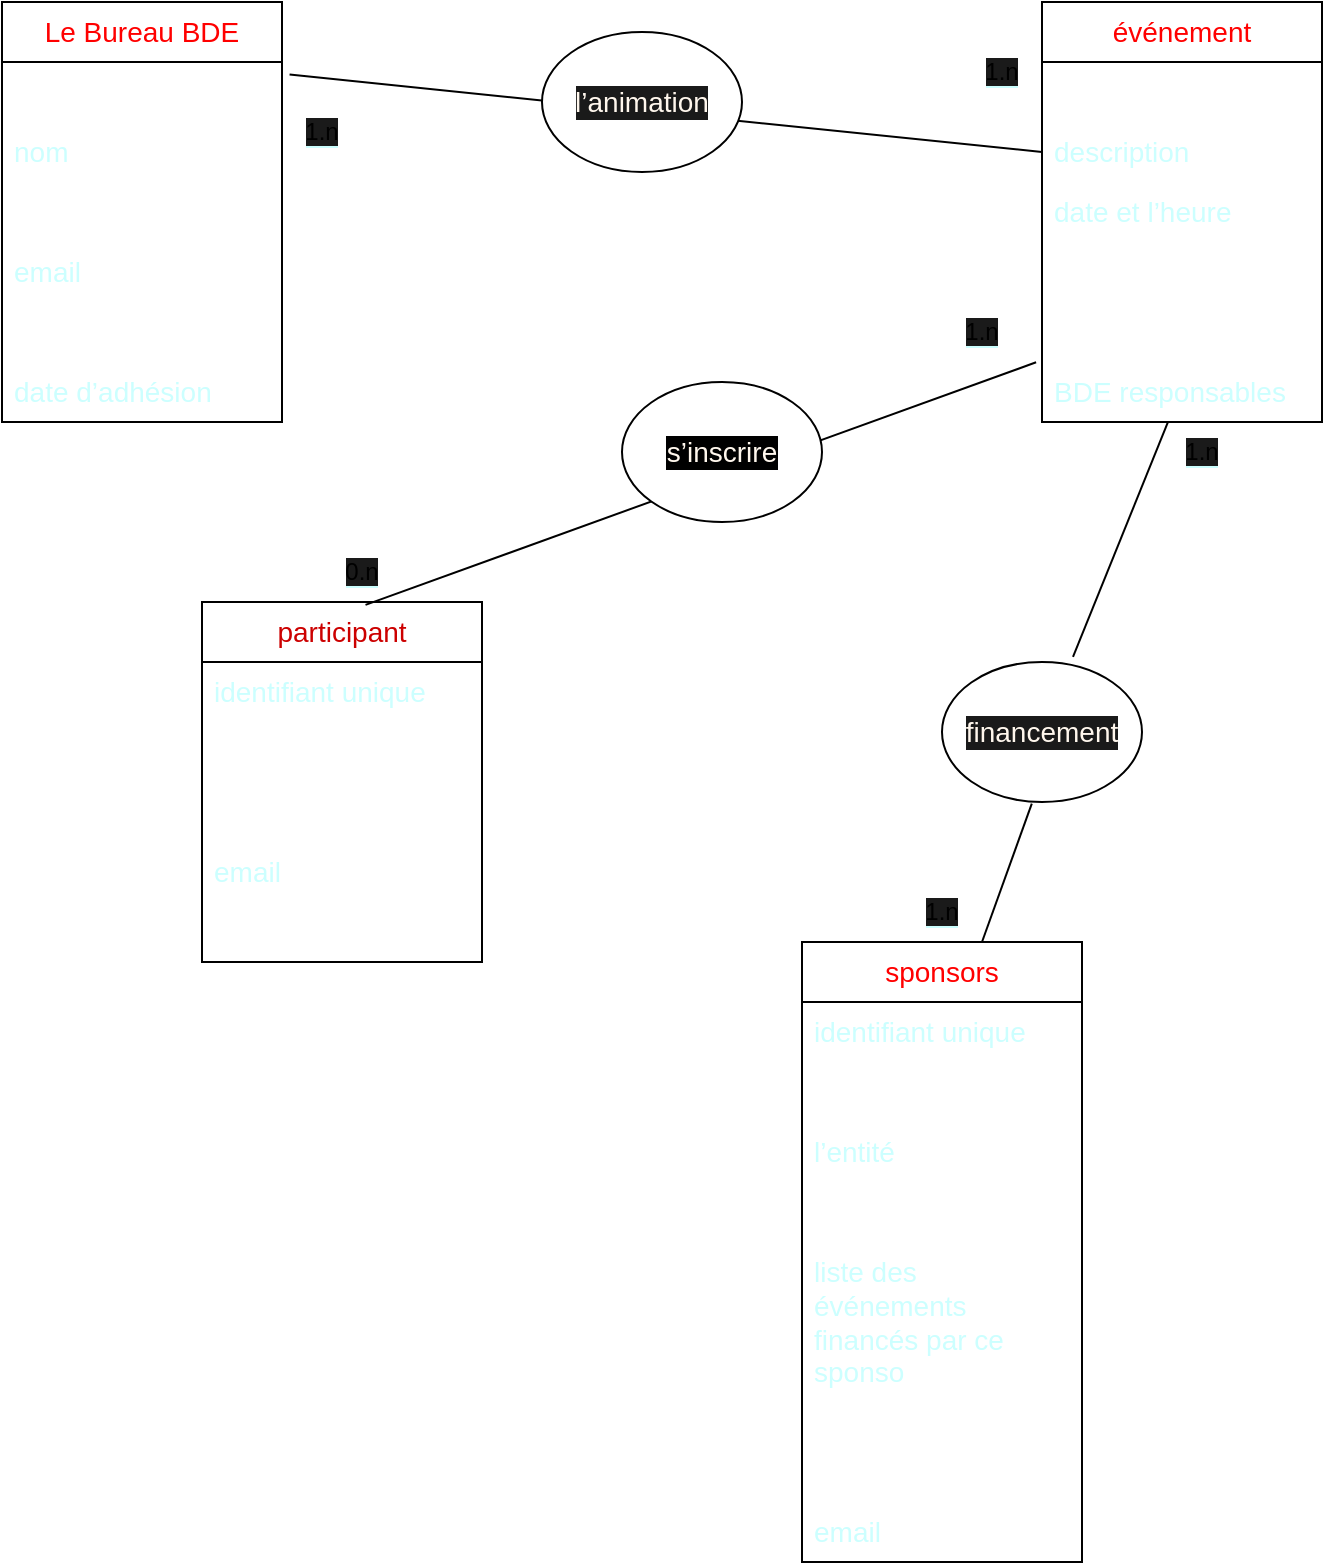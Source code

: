<mxfile>
    <diagram id="pjIwxmxxNrHiYJVAMZtM" name="Page-1">
        <mxGraphModel dx="1113" dy="626" grid="1" gridSize="10" guides="1" tooltips="1" connect="1" arrows="1" fold="1" page="1" pageScale="1" pageWidth="850" pageHeight="1100" math="0" shadow="0">
            <root>
                <mxCell id="0"/>
                <mxCell id="1" parent="0"/>
                <mxCell id="21" value="&lt;span style=&quot;color: rgb(255, 0, 0); font-family: Arial, sans-serif; font-size: 14px;&quot;&gt;Le Bureau BDE&lt;/span&gt;" style="swimlane;fontStyle=0;childLayout=stackLayout;horizontal=1;startSize=30;horizontalStack=0;resizeParent=1;resizeParentMax=0;resizeLast=0;collapsible=1;marginBottom=0;whiteSpace=wrap;html=1;" parent="1" vertex="1">
                    <mxGeometry x="30" y="20" width="140" height="210" as="geometry"/>
                </mxCell>
                <mxCell id="22" value="&lt;span id=&quot;docs-internal-guid-8b6519b7-7fff-e64b-d1bb-18bec5ec18b0&quot;&gt;&lt;span style=&quot;font-size: 10.5pt; font-family: Arial, sans-serif; background-color: transparent; font-variant-numeric: normal; font-variant-east-asian: normal; font-variant-alternates: normal; font-variant-position: normal; vertical-align: baseline;&quot;&gt;&lt;font color=&quot;#ffffff&quot;&gt;identifiant unique&lt;/font&gt;&lt;/span&gt;&lt;/span&gt;" style="text;strokeColor=none;fillColor=none;align=left;verticalAlign=middle;spacingLeft=4;spacingRight=4;overflow=hidden;points=[[0,0.5],[1,0.5]];portConstraint=eastwest;rotatable=0;whiteSpace=wrap;html=1;" parent="21" vertex="1">
                    <mxGeometry y="30" width="140" height="30" as="geometry"/>
                </mxCell>
                <mxCell id="23" value="&lt;span id=&quot;docs-internal-guid-59bb639d-7fff-08ca-f081-ec9cf9c233c6&quot;&gt;&lt;span style=&quot;font-size: 10.5pt; font-family: Arial, sans-serif; background-color: transparent; font-variant-numeric: normal; font-variant-east-asian: normal; font-variant-alternates: normal; font-variant-position: normal; vertical-align: baseline;&quot;&gt;&lt;font color=&quot;#ccffff&quot;&gt;nom&lt;/font&gt;&lt;/span&gt;&lt;/span&gt;" style="text;strokeColor=none;fillColor=none;align=left;verticalAlign=middle;spacingLeft=4;spacingRight=4;overflow=hidden;points=[[0,0.5],[1,0.5]];portConstraint=eastwest;rotatable=0;whiteSpace=wrap;html=1;" parent="21" vertex="1">
                    <mxGeometry y="60" width="140" height="30" as="geometry"/>
                </mxCell>
                <mxCell id="24" value="&lt;span id=&quot;docs-internal-guid-3f4ebf22-7fff-260a-1381-0d9e76ec900e&quot;&gt;&lt;span style=&quot;font-size: 10.5pt; font-family: Arial, sans-serif; background-color: transparent; font-variant-numeric: normal; font-variant-east-asian: normal; font-variant-alternates: normal; font-variant-position: normal; vertical-align: baseline;&quot;&gt;&lt;font color=&quot;#ffffff&quot;&gt;prénom&lt;/font&gt;&lt;/span&gt;&lt;/span&gt;" style="text;strokeColor=none;fillColor=none;align=left;verticalAlign=middle;spacingLeft=4;spacingRight=4;overflow=hidden;points=[[0,0.5],[1,0.5]];portConstraint=eastwest;rotatable=0;whiteSpace=wrap;html=1;" parent="21" vertex="1">
                    <mxGeometry y="90" width="140" height="30" as="geometry"/>
                </mxCell>
                <mxCell id="31" value="&lt;span id=&quot;docs-internal-guid-2f668785-7fff-6c8c-528b-079bab67a5d0&quot;&gt;&lt;span style=&quot;font-size: 10.5pt; font-family: Arial, sans-serif; background-color: transparent; font-variant-numeric: normal; font-variant-east-asian: normal; font-variant-alternates: normal; font-variant-position: normal; vertical-align: baseline;&quot;&gt;&lt;font color=&quot;#ccffff&quot;&gt;email&lt;/font&gt;&lt;/span&gt;&lt;/span&gt;" style="text;strokeColor=none;fillColor=none;align=left;verticalAlign=middle;spacingLeft=4;spacingRight=4;overflow=hidden;points=[[0,0.5],[1,0.5]];portConstraint=eastwest;rotatable=0;whiteSpace=wrap;html=1;" vertex="1" parent="21">
                    <mxGeometry y="120" width="140" height="30" as="geometry"/>
                </mxCell>
                <mxCell id="32" value="&lt;span id=&quot;docs-internal-guid-84155e03-7fff-9a52-054f-cbe6f1718405&quot;&gt;&lt;span style=&quot;font-size: 10.5pt; font-family: Arial, sans-serif; background-color: transparent; font-variant-numeric: normal; font-variant-east-asian: normal; font-variant-alternates: normal; font-variant-position: normal; vertical-align: baseline;&quot;&gt;&lt;font color=&quot;#ffffff&quot;&gt;rôle au sein du BDE&lt;/font&gt;&lt;/span&gt;&lt;/span&gt;" style="text;strokeColor=none;fillColor=none;align=left;verticalAlign=middle;spacingLeft=4;spacingRight=4;overflow=hidden;points=[[0,0.5],[1,0.5]];portConstraint=eastwest;rotatable=0;whiteSpace=wrap;html=1;" vertex="1" parent="21">
                    <mxGeometry y="150" width="140" height="30" as="geometry"/>
                </mxCell>
                <mxCell id="33" value="&lt;span id=&quot;docs-internal-guid-dc673a9e-7fff-c9e9-d567-cee9d6c7f6c4&quot;&gt;&lt;span style=&quot;font-size: 10.5pt; font-family: Arial, sans-serif; background-color: transparent; font-variant-numeric: normal; font-variant-east-asian: normal; font-variant-alternates: normal; font-variant-position: normal; vertical-align: baseline;&quot;&gt;&lt;font color=&quot;#ccffff&quot;&gt;date d’adhésion&lt;/font&gt;&lt;/span&gt;&lt;/span&gt;" style="text;strokeColor=none;fillColor=none;align=left;verticalAlign=middle;spacingLeft=4;spacingRight=4;overflow=hidden;points=[[0,0.5],[1,0.5]];portConstraint=eastwest;rotatable=0;whiteSpace=wrap;html=1;" vertex="1" parent="21">
                    <mxGeometry y="180" width="140" height="30" as="geometry"/>
                </mxCell>
                <mxCell id="34" value="&lt;span id=&quot;docs-internal-guid-08933a02-7fff-bcd0-d596-280990d4903c&quot;&gt;&lt;span style=&quot;font-size: 10.5pt; font-family: Arial, sans-serif; color: rgb(255, 0, 0); background-color: transparent; font-variant-numeric: normal; font-variant-east-asian: normal; font-variant-alternates: normal; font-variant-position: normal; vertical-align: baseline;&quot;&gt;événement&lt;/span&gt;&lt;/span&gt;" style="swimlane;fontStyle=0;childLayout=stackLayout;horizontal=1;startSize=30;horizontalStack=0;resizeParent=1;resizeParentMax=0;resizeLast=0;collapsible=1;marginBottom=0;whiteSpace=wrap;html=1;" vertex="1" parent="1">
                    <mxGeometry x="550" y="20" width="140" height="210" as="geometry"/>
                </mxCell>
                <mxCell id="35" value="&lt;span id=&quot;docs-internal-guid-45a3f884-7fff-835d-4d21-895cf1a21e6d&quot;&gt;&lt;span style=&quot;font-size: 10.5pt; font-family: Arial, sans-serif; background-color: transparent; font-variant-numeric: normal; font-variant-east-asian: normal; font-variant-alternates: normal; font-variant-position: normal; vertical-align: baseline;&quot;&gt;&lt;font color=&quot;#ffffff&quot;&gt;nom&lt;/font&gt;&lt;/span&gt;&lt;/span&gt;" style="text;strokeColor=none;fillColor=none;align=left;verticalAlign=middle;spacingLeft=4;spacingRight=4;overflow=hidden;points=[[0,0.5],[1,0.5]];portConstraint=eastwest;rotatable=0;whiteSpace=wrap;html=1;" vertex="1" parent="34">
                    <mxGeometry y="30" width="140" height="30" as="geometry"/>
                </mxCell>
                <mxCell id="36" value="&lt;span id=&quot;docs-internal-guid-f22d9bf5-7fff-9f76-dfe7-8233f5e11447&quot;&gt;&lt;span style=&quot;font-size: 10.5pt; font-family: Arial, sans-serif; background-color: transparent; font-variant-numeric: normal; font-variant-east-asian: normal; font-variant-alternates: normal; font-variant-position: normal; vertical-align: baseline;&quot;&gt;&lt;font color=&quot;#ccffff&quot;&gt;description&lt;/font&gt;&lt;/span&gt;&lt;/span&gt;" style="text;strokeColor=none;fillColor=none;align=left;verticalAlign=middle;spacingLeft=4;spacingRight=4;overflow=hidden;points=[[0,0.5],[1,0.5]];portConstraint=eastwest;rotatable=0;whiteSpace=wrap;html=1;" vertex="1" parent="34">
                    <mxGeometry y="60" width="140" height="30" as="geometry"/>
                </mxCell>
                <mxCell id="37" value="&lt;span id=&quot;docs-internal-guid-454e2ace-7fff-b997-c680-8081f8a6e12c&quot;&gt;&lt;span style=&quot;font-size: 10.5pt; font-family: Arial, sans-serif; background-color: transparent; font-variant-numeric: normal; font-variant-east-asian: normal; font-variant-alternates: normal; font-variant-position: normal; vertical-align: baseline;&quot;&gt;&lt;font color=&quot;#ccffff&quot;&gt;date et l’heure&lt;/font&gt;&lt;/span&gt;&lt;/span&gt;" style="text;strokeColor=none;fillColor=none;align=left;verticalAlign=middle;spacingLeft=4;spacingRight=4;overflow=hidden;points=[[0,0.5],[1,0.5]];portConstraint=eastwest;rotatable=0;whiteSpace=wrap;html=1;" vertex="1" parent="34">
                    <mxGeometry y="90" width="140" height="30" as="geometry"/>
                </mxCell>
                <mxCell id="48" value="&lt;span id=&quot;docs-internal-guid-1a4ac7c8-7fff-aef8-def3-51b6db374f31&quot;&gt;&lt;span style=&quot;font-size: 10.5pt; font-family: Arial, sans-serif; background-color: transparent; font-variant-numeric: normal; font-variant-east-asian: normal; font-variant-alternates: normal; font-variant-position: normal; vertical-align: baseline;&quot;&gt;&lt;font color=&quot;#ffffff&quot;&gt;lieu&lt;/font&gt;&lt;/span&gt;&lt;/span&gt;" style="text;strokeColor=none;fillColor=none;align=left;verticalAlign=middle;spacingLeft=4;spacingRight=4;overflow=hidden;points=[[0,0.5],[1,0.5]];portConstraint=eastwest;rotatable=0;whiteSpace=wrap;html=1;" vertex="1" parent="34">
                    <mxGeometry y="120" width="140" height="30" as="geometry"/>
                </mxCell>
                <mxCell id="49" value="&lt;span id=&quot;docs-internal-guid-4f42584a-7fff-d4b2-7f59-7279d9ef4dea&quot;&gt;&lt;span style=&quot;font-size: 10.5pt; font-family: Arial, sans-serif; background-color: transparent; font-variant-numeric: normal; font-variant-east-asian: normal; font-variant-alternates: normal; font-variant-position: normal; vertical-align: baseline;&quot;&gt;&lt;font color=&quot;#ffffff&quot;&gt;budget prévu&lt;/font&gt;&lt;/span&gt;&lt;/span&gt;" style="text;strokeColor=none;fillColor=none;align=left;verticalAlign=middle;spacingLeft=4;spacingRight=4;overflow=hidden;points=[[0,0.5],[1,0.5]];portConstraint=eastwest;rotatable=0;whiteSpace=wrap;html=1;" vertex="1" parent="34">
                    <mxGeometry y="150" width="140" height="30" as="geometry"/>
                </mxCell>
                <mxCell id="47" value="&lt;span id=&quot;docs-internal-guid-fb72c0b5-7fff-072e-7a2b-0fc0bb39331f&quot;&gt;&lt;span style=&quot;font-size: 10.5pt; font-family: Arial, sans-serif; background-color: transparent; font-variant-numeric: normal; font-variant-east-asian: normal; font-variant-alternates: normal; font-variant-position: normal; vertical-align: baseline;&quot;&gt;&lt;font color=&quot;#ccffff&quot;&gt;BDE responsables&lt;/font&gt;&lt;/span&gt;&lt;/span&gt;" style="text;strokeColor=none;fillColor=none;align=left;verticalAlign=middle;spacingLeft=4;spacingRight=4;overflow=hidden;points=[[0,0.5],[1,0.5]];portConstraint=eastwest;rotatable=0;whiteSpace=wrap;html=1;" vertex="1" parent="34">
                    <mxGeometry y="180" width="140" height="30" as="geometry"/>
                </mxCell>
                <mxCell id="38" value="&lt;span id=&quot;docs-internal-guid-b067aceb-7fff-efbc-1e05-20de5508f4ee&quot;&gt;&lt;span style=&quot;font-size: 10.5pt; font-family: Arial, sans-serif; color: rgb(255, 0, 0); background-color: transparent; font-variant-numeric: normal; font-variant-east-asian: normal; font-variant-alternates: normal; font-variant-position: normal; vertical-align: baseline;&quot;&gt;sponsors&lt;/span&gt;&lt;/span&gt;" style="swimlane;fontStyle=0;childLayout=stackLayout;horizontal=1;startSize=30;horizontalStack=0;resizeParent=1;resizeParentMax=0;resizeLast=0;collapsible=1;marginBottom=0;whiteSpace=wrap;html=1;" vertex="1" parent="1">
                    <mxGeometry x="430" y="490" width="140" height="310" as="geometry"/>
                </mxCell>
                <mxCell id="39" value="&lt;span id=&quot;docs-internal-guid-ff112000-7fff-640b-5f02-e7f8056affa2&quot;&gt;&lt;span style=&quot;font-size: 10.5pt; font-family: Arial, sans-serif; background-color: transparent; font-variant-numeric: normal; font-variant-east-asian: normal; font-variant-alternates: normal; font-variant-position: normal; vertical-align: baseline;&quot;&gt;&lt;font color=&quot;#ccffff&quot;&gt;identifiant unique&lt;/font&gt;&lt;/span&gt;&lt;/span&gt;" style="text;strokeColor=none;fillColor=none;align=left;verticalAlign=middle;spacingLeft=4;spacingRight=4;overflow=hidden;points=[[0,0.5],[1,0.5]];portConstraint=eastwest;rotatable=0;whiteSpace=wrap;html=1;" vertex="1" parent="38">
                    <mxGeometry y="30" width="140" height="30" as="geometry"/>
                </mxCell>
                <mxCell id="40" value="&lt;span id=&quot;docs-internal-guid-d75b1097-7fff-881f-feaa-a5ca8b7783f4&quot;&gt;&lt;span style=&quot;font-size: 10.5pt; font-family: Arial, sans-serif; background-color: transparent; font-variant-numeric: normal; font-variant-east-asian: normal; font-variant-alternates: normal; font-variant-position: normal; vertical-align: baseline;&quot;&gt;&lt;font color=&quot;#ffffff&quot;&gt;nom de l’entreprise&lt;/font&gt;&lt;/span&gt;&lt;/span&gt;" style="text;strokeColor=none;fillColor=none;align=left;verticalAlign=middle;spacingLeft=4;spacingRight=4;overflow=hidden;points=[[0,0.5],[1,0.5]];portConstraint=eastwest;rotatable=0;whiteSpace=wrap;html=1;" vertex="1" parent="38">
                    <mxGeometry y="60" width="140" height="30" as="geometry"/>
                </mxCell>
                <mxCell id="41" value="&lt;span id=&quot;docs-internal-guid-871e2f17-7fff-f06a-6daf-a95972326f33&quot;&gt;&lt;span style=&quot;font-size: 10.5pt; font-family: Arial, sans-serif; background-color: transparent; font-variant-numeric: normal; font-variant-east-asian: normal; font-variant-alternates: normal; font-variant-position: normal; vertical-align: baseline;&quot;&gt;&lt;font color=&quot;#ccffff&quot;&gt;l’entité&lt;/font&gt;&lt;/span&gt;&lt;/span&gt;" style="text;strokeColor=none;fillColor=none;align=left;verticalAlign=middle;spacingLeft=4;spacingRight=4;overflow=hidden;points=[[0,0.5],[1,0.5]];portConstraint=eastwest;rotatable=0;whiteSpace=wrap;html=1;" vertex="1" parent="38">
                    <mxGeometry y="90" width="140" height="30" as="geometry"/>
                </mxCell>
                <mxCell id="56" value="&lt;span id=&quot;docs-internal-guid-0dcee9f8-7fff-73ad-41b5-2823cd2b77e1&quot;&gt;&lt;span style=&quot;font-size: 10.5pt; font-family: Arial, sans-serif; background-color: transparent; font-variant-numeric: normal; font-variant-east-asian: normal; font-variant-alternates: normal; font-variant-position: normal; vertical-align: baseline;&quot;&gt;&lt;font color=&quot;#ffffff&quot;&gt;montant sponsorisé&lt;/font&gt;&lt;/span&gt;&lt;/span&gt;" style="text;strokeColor=none;fillColor=none;align=left;verticalAlign=middle;spacingLeft=4;spacingRight=4;overflow=hidden;points=[[0,0.5],[1,0.5]];portConstraint=eastwest;rotatable=0;whiteSpace=wrap;html=1;" vertex="1" parent="38">
                    <mxGeometry y="120" width="140" height="30" as="geometry"/>
                </mxCell>
                <mxCell id="57" value="&lt;span id=&quot;docs-internal-guid-e1c73d98-7fff-b810-2f62-ea0e94106e1a&quot;&gt;&lt;span style=&quot;font-size: 10.5pt; font-family: Arial, sans-serif; background-color: transparent; font-variant-numeric: normal; font-variant-east-asian: normal; font-variant-alternates: normal; font-variant-position: normal; vertical-align: baseline;&quot;&gt;&lt;font color=&quot;#ccffff&quot;&gt;liste des événements financés par ce sponso&lt;/font&gt;&lt;/span&gt;&lt;/span&gt;" style="text;strokeColor=none;fillColor=none;align=left;verticalAlign=middle;spacingLeft=4;spacingRight=4;overflow=hidden;points=[[0,0.5],[1,0.5]];portConstraint=eastwest;rotatable=0;whiteSpace=wrap;html=1;" vertex="1" parent="38">
                    <mxGeometry y="150" width="140" height="80" as="geometry"/>
                </mxCell>
                <mxCell id="61" value="&lt;span id=&quot;docs-internal-guid-682aff36-7fff-ed8c-a5e2-1221c989299a&quot;&gt;&lt;span style=&quot;font-size: 10.5pt; font-family: Arial, sans-serif; background-color: transparent; font-variant-numeric: normal; font-variant-east-asian: normal; font-variant-alternates: normal; font-variant-position: normal; vertical-align: baseline;&quot;&gt;&lt;font color=&quot;#ffffff&quot;&gt;numéro de téléphone&lt;/font&gt;&lt;/span&gt;&lt;/span&gt;" style="text;strokeColor=none;fillColor=none;align=left;verticalAlign=middle;spacingLeft=4;spacingRight=4;overflow=hidden;points=[[0,0.5],[1,0.5]];portConstraint=eastwest;rotatable=0;whiteSpace=wrap;html=1;" vertex="1" parent="38">
                    <mxGeometry y="230" width="140" height="50" as="geometry"/>
                </mxCell>
                <mxCell id="60" value="&lt;span id=&quot;docs-internal-guid-1662ffc8-7fff-d35b-0fd1-4f58d5b0526a&quot;&gt;&lt;span style=&quot;font-size: 10.5pt; font-family: Arial, sans-serif; background-color: transparent; font-variant-numeric: normal; font-variant-east-asian: normal; font-variant-alternates: normal; font-variant-position: normal; vertical-align: baseline;&quot;&gt;&lt;font color=&quot;#ccffff&quot;&gt;email&lt;/font&gt;&lt;/span&gt;&lt;/span&gt;" style="text;strokeColor=none;fillColor=none;align=left;verticalAlign=middle;spacingLeft=4;spacingRight=4;overflow=hidden;points=[[0,0.5],[1,0.5]];portConstraint=eastwest;rotatable=0;whiteSpace=wrap;html=1;" vertex="1" parent="38">
                    <mxGeometry y="280" width="140" height="30" as="geometry"/>
                </mxCell>
                <mxCell id="42" value="&lt;span id=&quot;docs-internal-guid-1909ddb9-7fff-5a02-095b-64a0893afc13&quot;&gt;&lt;span style=&quot;font-size: 10.5pt; font-family: Arial, sans-serif; background-color: transparent; font-variant-numeric: normal; font-variant-east-asian: normal; font-variant-alternates: normal; font-variant-position: normal; vertical-align: baseline;&quot;&gt;&lt;font color=&quot;#cc0000&quot;&gt;participant&lt;/font&gt;&lt;/span&gt;&lt;/span&gt;" style="swimlane;fontStyle=0;childLayout=stackLayout;horizontal=1;startSize=30;horizontalStack=0;resizeParent=1;resizeParentMax=0;resizeLast=0;collapsible=1;marginBottom=0;whiteSpace=wrap;html=1;" vertex="1" parent="1">
                    <mxGeometry x="130" y="320" width="140" height="180" as="geometry"/>
                </mxCell>
                <mxCell id="43" value="&lt;span id=&quot;docs-internal-guid-d906516a-7fff-bc4a-e107-a1d8dbb784d6&quot;&gt;&lt;span style=&quot;font-size: 10.5pt; font-family: Arial, sans-serif; background-color: transparent; font-variant-numeric: normal; font-variant-east-asian: normal; font-variant-alternates: normal; font-variant-position: normal; vertical-align: baseline;&quot;&gt;&lt;font color=&quot;#ccffff&quot;&gt;identifiant unique&lt;/font&gt;&lt;/span&gt;&lt;/span&gt;" style="text;strokeColor=none;fillColor=none;align=left;verticalAlign=middle;spacingLeft=4;spacingRight=4;overflow=hidden;points=[[0,0.5],[1,0.5]];portConstraint=eastwest;rotatable=0;whiteSpace=wrap;html=1;" vertex="1" parent="42">
                    <mxGeometry y="30" width="140" height="30" as="geometry"/>
                </mxCell>
                <mxCell id="44" value="&lt;span id=&quot;docs-internal-guid-50183057-7fff-dc28-0ece-fb6d8769b1d7&quot;&gt;&lt;span style=&quot;font-size: 10.5pt; font-family: Arial, sans-serif; background-color: transparent; font-variant-numeric: normal; font-variant-east-asian: normal; font-variant-alternates: normal; font-variant-position: normal; vertical-align: baseline;&quot;&gt;&lt;font color=&quot;#ffffff&quot;&gt;nom&lt;/font&gt;&lt;/span&gt;&lt;/span&gt;" style="text;strokeColor=none;fillColor=none;align=left;verticalAlign=middle;spacingLeft=4;spacingRight=4;overflow=hidden;points=[[0,0.5],[1,0.5]];portConstraint=eastwest;rotatable=0;whiteSpace=wrap;html=1;" vertex="1" parent="42">
                    <mxGeometry y="60" width="140" height="30" as="geometry"/>
                </mxCell>
                <mxCell id="45" value="&lt;span id=&quot;docs-internal-guid-d89d259f-7fff-f6d5-d1db-abe1b9087aed&quot;&gt;&lt;span style=&quot;font-size: 10.5pt; font-family: Arial, sans-serif; background-color: transparent; font-variant-numeric: normal; font-variant-east-asian: normal; font-variant-alternates: normal; font-variant-position: normal; vertical-align: baseline;&quot;&gt;&lt;font color=&quot;#ffffff&quot;&gt;prénom&lt;/font&gt;&lt;/span&gt;&lt;/span&gt;" style="text;strokeColor=none;fillColor=none;align=left;verticalAlign=middle;spacingLeft=4;spacingRight=4;overflow=hidden;points=[[0,0.5],[1,0.5]];portConstraint=eastwest;rotatable=0;whiteSpace=wrap;html=1;" vertex="1" parent="42">
                    <mxGeometry y="90" width="140" height="30" as="geometry"/>
                </mxCell>
                <mxCell id="50" value="&lt;span id=&quot;docs-internal-guid-84678ed5-7fff-48c8-f790-d0dbcbf36f1a&quot;&gt;&lt;span style=&quot;font-size: 10.5pt; font-family: Arial, sans-serif; background-color: transparent; font-variant-numeric: normal; font-variant-east-asian: normal; font-variant-alternates: normal; font-variant-position: normal; vertical-align: baseline;&quot;&gt;&lt;font color=&quot;#ccffff&quot;&gt;email&lt;/font&gt;&lt;/span&gt;&lt;/span&gt;" style="text;strokeColor=none;fillColor=none;align=left;verticalAlign=middle;spacingLeft=4;spacingRight=4;overflow=hidden;points=[[0,0.5],[1,0.5]];portConstraint=eastwest;rotatable=0;whiteSpace=wrap;html=1;" vertex="1" parent="42">
                    <mxGeometry y="120" width="140" height="30" as="geometry"/>
                </mxCell>
                <mxCell id="53" value="&lt;span style=&quot;font-family: Arial, sans-serif; font-size: 14px; text-align: center;&quot;&gt;&lt;font color=&quot;#ffffff&quot;&gt;statut&lt;/font&gt;&lt;/span&gt;" style="text;strokeColor=none;fillColor=none;align=left;verticalAlign=middle;spacingLeft=4;spacingRight=4;overflow=hidden;points=[[0,0.5],[1,0.5]];portConstraint=eastwest;rotatable=0;whiteSpace=wrap;html=1;" vertex="1" parent="42">
                    <mxGeometry y="150" width="140" height="30" as="geometry"/>
                </mxCell>
                <mxCell id="69" value="" style="endArrow=none;html=1;fontColor=#FFFFFF;entryX=0;entryY=0.5;entryDx=0;entryDy=0;exitX=1.027;exitY=0.209;exitDx=0;exitDy=0;exitPerimeter=0;" edge="1" parent="1" source="22" target="36">
                    <mxGeometry width="50" height="50" relative="1" as="geometry">
                        <mxPoint x="193.78" y="76.27" as="sourcePoint"/>
                        <mxPoint x="528.74" y="73.12" as="targetPoint"/>
                        <Array as="points"/>
                    </mxGeometry>
                </mxCell>
                <mxCell id="87" value="" style="endArrow=none;html=1;fontColor=#CC0000;exitX=0.584;exitY=0.008;exitDx=0;exitDy=0;exitPerimeter=0;entryX=-0.021;entryY=0.005;entryDx=0;entryDy=0;entryPerimeter=0;" edge="1" parent="1" source="42" target="47">
                    <mxGeometry width="50" height="50" relative="1" as="geometry">
                        <mxPoint x="600" y="300" as="sourcePoint"/>
                        <mxPoint x="528.32" y="140.84" as="targetPoint"/>
                    </mxGeometry>
                </mxCell>
                <mxCell id="90" value="&lt;span style=&quot;background-color: rgb(26, 26, 26);&quot;&gt;0.n&lt;/span&gt;" style="text;html=1;align=center;verticalAlign=middle;whiteSpace=wrap;rounded=0;labelBackgroundColor=#CCFFFF;" vertex="1" parent="1">
                    <mxGeometry x="180" y="290" width="60" height="30" as="geometry"/>
                </mxCell>
                <mxCell id="91" value="&lt;span style=&quot;background-color: rgb(26, 26, 26);&quot;&gt;1.n&lt;/span&gt;" style="text;html=1;align=center;verticalAlign=middle;whiteSpace=wrap;rounded=0;labelBackgroundColor=#CCFFFF;" vertex="1" parent="1">
                    <mxGeometry x="490" y="170" width="60" height="30" as="geometry"/>
                </mxCell>
                <mxCell id="105" value="&lt;span style=&quot;color: rgba(0, 0, 0, 0); font-family: monospace; font-size: 0px; text-align: start; background-color: rgb(42, 37, 47);&quot;&gt;%3CmxGraphModel%3E%3Croot%3E%3CmxCell%20id%3D%220%22%2F%3E%3CmxCell%20id%3D%221%22%20parent%3D%220%22%2F%3E%3CmxCell%20id%3D%222%22%20value%3D%22%22%20style%3D%22endArrow%3Dnone%3Bhtml%3D1%3BfontColor%3D%23FFFFFF%3BentryX%3D-0.024%3BentryY%3D0.131%3BentryDx%3D0%3BentryDy%3D0%3BentryPerimeter%3D0%3BexitX%3D1.027%3BexitY%3D0.209%3BexitDx%3D0%3BexitDy%3D0%3BexitPerimeter%3D0%3BstartArrow%3Dnone%3B%22%20edge%3D%221%22%20parent%3D%221%22%3E%3CmxGeometry%20width%3D%2250%22%20height%3D%2250%22%20relative%3D%221%22%20as%3D%22geometry%22%3E%3CmxPoint%20x%3D%22422.97%22%20y%3D%2282.54%22%20as%3D%22sourcePoint%22%2F%3E%3CmxPoint%20x%3D%22526.64%22%20y%3D%2272.27%22%20as%3D%22targetPoint%22%2F%3E%3CArray%20as%3D%22points%22%3E%3CmxPoint%20x%3D%22320%22%20y%3D%2285%22%2F%3E%3C%2FArray%3E%3C%2FmxGeometry%3E%3C%2FmxCell%3E%3C%2Froot%3E%3C%2FmxGraphModel%3E&lt;/span&gt;" style="ellipse;whiteSpace=wrap;html=1;labelBackgroundColor=#1A1A1A;fontColor=#CC0000;" vertex="1" parent="1">
                    <mxGeometry x="300" y="35" width="100" height="70" as="geometry"/>
                </mxCell>
                <mxCell id="107" value="&lt;span style=&quot;color: rgba(0, 0, 0, 0); font-family: monospace; font-size: 0px; text-align: start; background-color: rgb(42, 37, 47);&quot;&gt;%3CmxGraphModel%3E%3Croot%3E%3CmxCell%20id%3D%220%22%2F%3E%3CmxCell%20id%3D%221%22%20parent%3D%220%22%2F%3E%3CmxCell%20id%3D%222%22%20value%3D%22%22%20style%3D%22endArrow%3Dnone%3Bhtml%3D1%3BfontColor%3D%23FFFFFF%3BentryX%3D-0.024%3BentryY%3D0.131%3BentryDx%3D0%3BentryDy%3D0%3BentryPerimeter%3D0%3BexitX%3D1.027%3BexitY%3D0.209%3BexitDx%3D0%3BexitDy%3D0%3BexitPerimeter%3D0%3BstartArrow%3Dnone%3B%22%20edge%3D%221%22%20parent%3D%221%22%3E%3CmxGeometry%20width%3D%2250%22%20height%3D%2250%22%20relative%3D%221%22%20as%3D%22geometry%22%3E%3CmxPoint%20x%3D%22422.97%22%20y%3D%2282.54%22%20as%3D%22sourcePoint%22%2F%3E%3CmxPoint%20x%3D%22526.64%22%20y%3D%2272.27%22%20as%3D%22targetPoint%22%2F%3E%3CArray%20as%3D%22points%22%3E%3CmxPoint%20x%3D%22320%22%20y%3D%2285%22%2F%3E%3C%2FArray%3E%3C%2FmxGeometry%3E%3C%2FmxCell%3E%3C%2Froot%3E%3C%2FmxGraphModel%3E&lt;/span&gt;" style="ellipse;whiteSpace=wrap;html=1;labelBackgroundColor=#1A1A1A;fontColor=#CC0000;" vertex="1" parent="1">
                    <mxGeometry x="340" y="210" width="100" height="70" as="geometry"/>
                </mxCell>
                <mxCell id="119" value="&lt;span style=&quot;background-color: rgb(26, 26, 26);&quot;&gt;1.n&lt;/span&gt;" style="text;html=1;align=center;verticalAlign=middle;whiteSpace=wrap;rounded=0;labelBackgroundColor=#CCFFFF;" vertex="1" parent="1">
                    <mxGeometry x="470" y="460" width="60" height="30" as="geometry"/>
                </mxCell>
                <mxCell id="120" value="&lt;span style=&quot;background-color: rgb(26, 26, 26);&quot;&gt;1.n&lt;/span&gt;" style="text;html=1;align=center;verticalAlign=middle;whiteSpace=wrap;rounded=0;labelBackgroundColor=#CCFFFF;" vertex="1" parent="1">
                    <mxGeometry x="600" y="230" width="60" height="30" as="geometry"/>
                </mxCell>
                <mxCell id="121" value="&lt;span id=&quot;docs-internal-guid-4e5c24fe-7fff-c578-7a09-25107cacac20&quot;&gt;&lt;span style=&quot;font-size: 10.5pt; font-family: Arial, sans-serif; font-variant-numeric: normal; font-variant-east-asian: normal; font-variant-alternates: normal; font-variant-position: normal; vertical-align: baseline;&quot;&gt;&lt;font color=&quot;#000000&quot;&gt;financement&lt;/font&gt;&lt;/span&gt;&lt;/span&gt;" style="text;html=1;align=center;verticalAlign=middle;whiteSpace=wrap;rounded=0;labelBackgroundColor=#FFFFFF;" vertex="1" parent="1">
                    <mxGeometry x="530" y="370" width="60" height="30" as="geometry"/>
                </mxCell>
                <mxCell id="122" value="&lt;span id=&quot;docs-internal-guid-1dca1ef8-7fff-0c7e-3ad9-99fe6d4969ea&quot;&gt;&lt;span style=&quot;font-size: 10.5pt; font-family: Arial, sans-serif; font-variant-numeric: normal; font-variant-east-asian: normal; font-variant-alternates: normal; font-variant-position: normal; vertical-align: baseline;&quot;&gt;&lt;font color=&quot;#fff7ed&quot;&gt;s’inscrire&lt;/font&gt;&lt;/span&gt;&lt;/span&gt;" style="text;html=1;align=center;verticalAlign=middle;whiteSpace=wrap;rounded=0;labelBackgroundColor=#000000;" vertex="1" parent="1">
                    <mxGeometry x="360" y="230" width="60" height="30" as="geometry"/>
                </mxCell>
                <mxCell id="125" value="&lt;span id=&quot;docs-internal-guid-0dac7657-7fff-9902-0aa5-69a8bb24d0d1&quot;&gt;&lt;span style=&quot;font-size: 10.5pt; font-family: Arial, sans-serif; font-variant-numeric: normal; font-variant-east-asian: normal; font-variant-alternates: normal; font-variant-position: normal; vertical-align: baseline;&quot;&gt;&lt;font color=&quot;#fff7ed&quot;&gt;l’animation&lt;/font&gt;&lt;/span&gt;&lt;/span&gt;" style="text;html=1;align=center;verticalAlign=middle;whiteSpace=wrap;rounded=0;labelBackgroundColor=#1A1A1A;" vertex="1" parent="1">
                    <mxGeometry x="315" y="50" width="70" height="40" as="geometry"/>
                </mxCell>
                <mxCell id="127" value="&lt;span style=&quot;background-color: rgb(26, 26, 26);&quot;&gt;1.n&lt;/span&gt;&lt;span style=&quot;color: rgba(0, 0, 0, 0); font-family: monospace; font-size: 0px; text-align: start; background-color: rgb(42, 37, 47);&quot;&gt;%3CmxGraphModel%3E%3Croot%3E%3CmxCell%20id%3D%220%22%2F%3E%3CmxCell%20id%3D%221%22%20parent%3D%220%22%2F%3E%3CmxCell%20id%3D%222%22%20value%3D%22%26lt%3Bspan%20style%3D%26quot%3Bbackground-color%3A%20rgb(26%2C%2026%2C%2026)%3B%26quot%3B%26gt%3B1.1%26lt%3B%2Fspan%26gt%3B%22%20style%3D%22text%3Bhtml%3D1%3Balign%3Dcenter%3BverticalAlign%3Dmiddle%3BwhiteSpace%3Dwrap%3Brounded%3D0%3BlabelBackgroundColor%3D%23CCFFFF%3B%22%20vertex%3D%221%22%20parent%3D%221%22%3E%3CmxGeometry%20x%3D%22470%22%20y%3D%22140%22%20width%3D%2260%22%20height%3D%2230%22%20as%3D%22geometry%22%2F%3E%3C%2FmxCell%3E%3C%2Froot%3E%3C%2FmxGraphModel%3E&lt;/span&gt;" style="text;html=1;align=center;verticalAlign=middle;whiteSpace=wrap;rounded=0;labelBackgroundColor=#CCFFFF;" vertex="1" parent="1">
                    <mxGeometry x="160" y="70" width="60" height="30" as="geometry"/>
                </mxCell>
                <mxCell id="128" value="&lt;span style=&quot;background-color: rgb(26, 26, 26);&quot;&gt;1.n&lt;/span&gt;&lt;span style=&quot;color: rgba(0, 0, 0, 0); font-family: monospace; font-size: 0px; text-align: start; background-color: rgb(42, 37, 47);&quot;&gt;%3CmxGraphModel%3E%3Croot%3E%3CmxCell%20id%3D%220%22%2F%3E%3CmxCell%20id%3D%221%22%20parent%3D%220%22%2F%3E%3CmxCell%20id%3D%222%22%20value%3D%22%26lt%3Bspan%20style%3D%26quot%3Bbackground-color%3A%20rgb(26%2C%2026%2C%2026)%3B%26quot%3B%26gt%3B1.1%26lt%3B%2Fspan%26gt%3B%22%20style%3D%22text%3Bhtml%3D1%3Balign%3Dcenter%3BverticalAlign%3Dmiddle%3BwhiteSpace%3Dwrap%3Brounded%3D0%3BlabelBackgroundColor%3D%23CCFFFF%3B%22%20vertex%3D%221%22%20parent%3D%221%22%3E%3CmxGeometry%20x%3D%22470%22%20y%3D%22140%22%20width%3D%2260%22%20height%3D%2230%22%20as%3D%22geometry%22%2F%3E%3C%2FmxCell%3E%3C%2Froot%3E%3C%2FmxGraphModel%3E&lt;/span&gt;" style="text;html=1;align=center;verticalAlign=middle;whiteSpace=wrap;rounded=0;labelBackgroundColor=#CCFFFF;" vertex="1" parent="1">
                    <mxGeometry x="500" y="40" width="60" height="30" as="geometry"/>
                </mxCell>
                <mxCell id="138" value="" style="endArrow=none;html=1;fontColor=#CC0000;exitX=0.655;exitY=-0.037;exitDx=0;exitDy=0;entryX=0.449;entryY=1.012;entryDx=0;entryDy=0;entryPerimeter=0;startArrow=none;exitPerimeter=0;" edge="1" parent="1" source="118" target="47">
                    <mxGeometry width="50" height="50" relative="1" as="geometry">
                        <mxPoint x="221.76" y="331.44" as="sourcePoint"/>
                        <mxPoint x="557.06" y="190.15" as="targetPoint"/>
                    </mxGeometry>
                </mxCell>
                <mxCell id="139" value="" style="endArrow=none;html=1;fontColor=#CC0000;entryX=0.449;entryY=1.012;entryDx=0;entryDy=0;entryPerimeter=0;" edge="1" parent="1" target="118">
                    <mxGeometry width="50" height="50" relative="1" as="geometry">
                        <mxPoint x="520" y="490" as="sourcePoint"/>
                        <mxPoint x="612.86" y="210.36" as="targetPoint"/>
                    </mxGeometry>
                </mxCell>
                <mxCell id="118" value="&lt;span id=&quot;docs-internal-guid-4e5c24fe-7fff-c578-7a09-25107cacac20&quot;&gt;&lt;span style=&quot;font-size: 10.5pt; font-family: Arial, sans-serif; background-color: transparent; font-variant-numeric: normal; font-variant-east-asian: normal; font-variant-alternates: normal; font-variant-position: normal; vertical-align: baseline;&quot;&gt;&lt;font color=&quot;#fff7ed&quot;&gt;financement&lt;/font&gt;&lt;/span&gt;&lt;/span&gt;" style="ellipse;whiteSpace=wrap;html=1;labelBackgroundColor=#1A1A1A;fontColor=#CC0000;" vertex="1" parent="1">
                    <mxGeometry x="500" y="350" width="100" height="70" as="geometry"/>
                </mxCell>
            </root>
        </mxGraphModel>
    </diagram>
</mxfile>